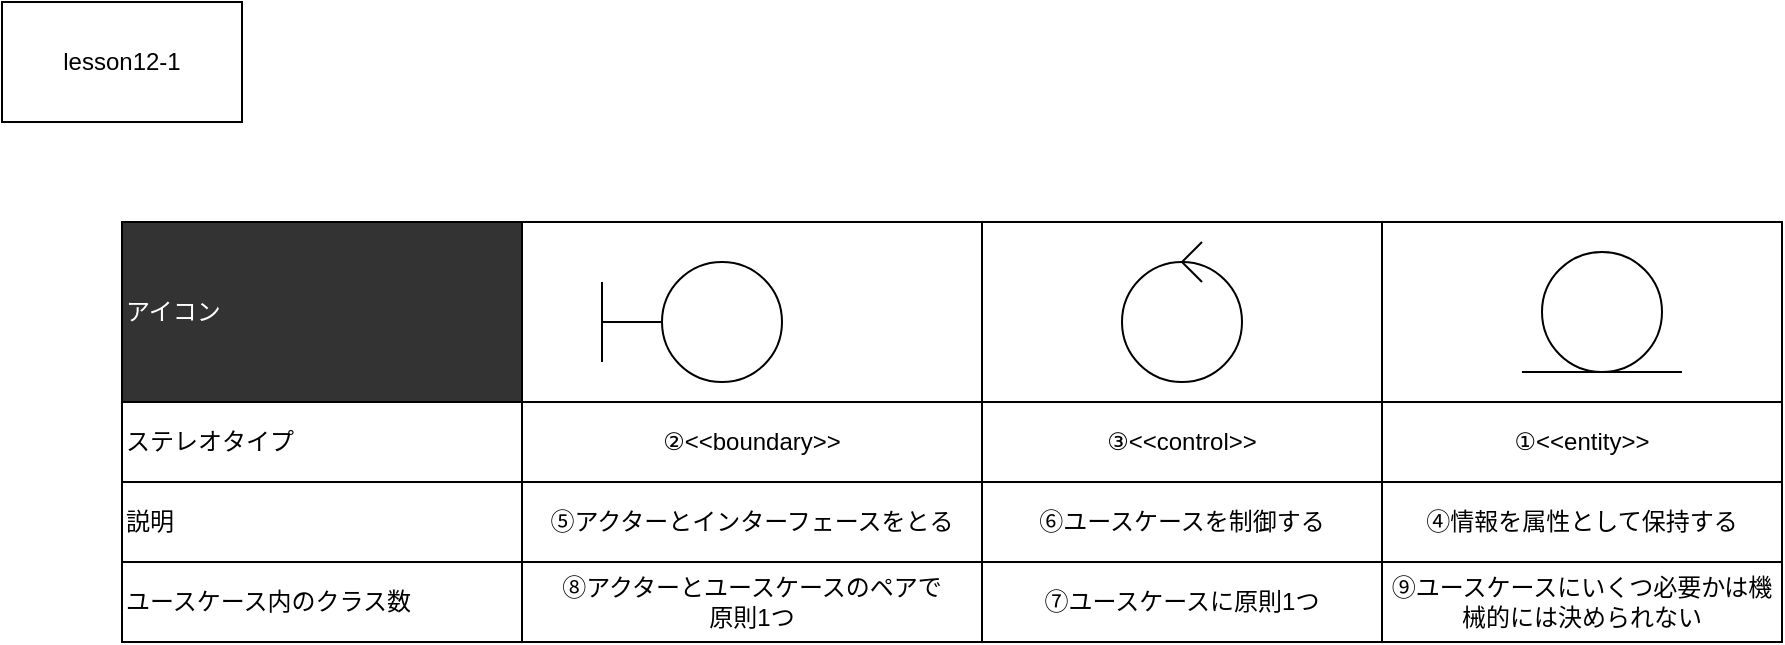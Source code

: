 <mxfile version="22.0.2" type="device">
  <diagram name="ページ1" id="NKPZZOQx5-XQ6p6UbQd2">
    <mxGraphModel dx="909" dy="585" grid="1" gridSize="10" guides="1" tooltips="1" connect="1" arrows="1" fold="1" page="1" pageScale="1" pageWidth="827" pageHeight="1169" math="0" shadow="0">
      <root>
        <mxCell id="0" />
        <mxCell id="1" parent="0" />
        <mxCell id="0mSqBatTHCEcBpTO_uF6-18" value="lesson12-1" style="rounded=0;whiteSpace=wrap;html=1;" parent="1" vertex="1">
          <mxGeometry x="10" y="240" width="120" height="60" as="geometry" />
        </mxCell>
        <mxCell id="MJv23wk7wX1O_h6k998h-2" value="&lt;font color=&quot;#ffffff&quot;&gt;アイコン&lt;/font&gt;" style="rounded=0;whiteSpace=wrap;html=1;align=left;fillColor=#333333;" parent="1" vertex="1">
          <mxGeometry x="70" y="350" width="200" height="90" as="geometry" />
        </mxCell>
        <mxCell id="MJv23wk7wX1O_h6k998h-3" value="ステレオタイプ" style="rounded=0;whiteSpace=wrap;html=1;align=left;" parent="1" vertex="1">
          <mxGeometry x="70" y="440" width="200" height="40" as="geometry" />
        </mxCell>
        <mxCell id="MJv23wk7wX1O_h6k998h-4" value="説明" style="rounded=0;whiteSpace=wrap;html=1;align=left;" parent="1" vertex="1">
          <mxGeometry x="70" y="480" width="200" height="40" as="geometry" />
        </mxCell>
        <mxCell id="MJv23wk7wX1O_h6k998h-5" value="ユースケース内のクラス数" style="rounded=0;whiteSpace=wrap;html=1;align=left;" parent="1" vertex="1">
          <mxGeometry x="70" y="520" width="200" height="40" as="geometry" />
        </mxCell>
        <mxCell id="MJv23wk7wX1O_h6k998h-6" value="" style="rounded=0;whiteSpace=wrap;html=1;" parent="1" vertex="1">
          <mxGeometry x="270" y="350" width="230" height="90" as="geometry" />
        </mxCell>
        <mxCell id="MJv23wk7wX1O_h6k998h-7" value="" style="rounded=0;whiteSpace=wrap;html=1;" parent="1" vertex="1">
          <mxGeometry x="500" y="350" width="200" height="90" as="geometry" />
        </mxCell>
        <mxCell id="MJv23wk7wX1O_h6k998h-8" value="" style="rounded=0;whiteSpace=wrap;html=1;" parent="1" vertex="1">
          <mxGeometry x="700" y="350" width="200" height="90" as="geometry" />
        </mxCell>
        <mxCell id="MJv23wk7wX1O_h6k998h-9" value="②&amp;lt;&amp;lt;boundary&amp;gt;&amp;gt;" style="rounded=0;whiteSpace=wrap;html=1;" parent="1" vertex="1">
          <mxGeometry x="270" y="440" width="230" height="40" as="geometry" />
        </mxCell>
        <mxCell id="MJv23wk7wX1O_h6k998h-10" value="⑤アクターとインターフェースをとる" style="rounded=0;whiteSpace=wrap;html=1;" parent="1" vertex="1">
          <mxGeometry x="270" y="480" width="230" height="40" as="geometry" />
        </mxCell>
        <mxCell id="MJv23wk7wX1O_h6k998h-11" value="⑧アクターとユースケースのペアで&lt;br&gt;原則1つ" style="rounded=0;whiteSpace=wrap;html=1;" parent="1" vertex="1">
          <mxGeometry x="270" y="520" width="230" height="40" as="geometry" />
        </mxCell>
        <mxCell id="MJv23wk7wX1O_h6k998h-12" value="③&amp;lt;&amp;lt;control&amp;gt;&amp;gt;" style="rounded=0;whiteSpace=wrap;html=1;" parent="1" vertex="1">
          <mxGeometry x="500" y="440" width="200" height="40" as="geometry" />
        </mxCell>
        <mxCell id="MJv23wk7wX1O_h6k998h-13" value="⑥ユースケースを制御する" style="rounded=0;whiteSpace=wrap;html=1;" parent="1" vertex="1">
          <mxGeometry x="500" y="480" width="200" height="40" as="geometry" />
        </mxCell>
        <mxCell id="MJv23wk7wX1O_h6k998h-14" value="⑦ユースケースに原則1つ" style="rounded=0;whiteSpace=wrap;html=1;" parent="1" vertex="1">
          <mxGeometry x="500" y="520" width="200" height="40" as="geometry" />
        </mxCell>
        <mxCell id="MJv23wk7wX1O_h6k998h-15" value="①&amp;lt;&amp;lt;entity&amp;gt;&amp;gt;" style="rounded=0;whiteSpace=wrap;html=1;" parent="1" vertex="1">
          <mxGeometry x="700" y="440" width="200" height="40" as="geometry" />
        </mxCell>
        <mxCell id="MJv23wk7wX1O_h6k998h-16" value="④情報を属性として保持する" style="rounded=0;whiteSpace=wrap;html=1;" parent="1" vertex="1">
          <mxGeometry x="700" y="480" width="200" height="40" as="geometry" />
        </mxCell>
        <mxCell id="MJv23wk7wX1O_h6k998h-17" value="⑨ユースケースにいくつ必要かは機械的には決められない" style="rounded=0;whiteSpace=wrap;html=1;" parent="1" vertex="1">
          <mxGeometry x="700" y="520" width="200" height="40" as="geometry" />
        </mxCell>
        <mxCell id="MJv23wk7wX1O_h6k998h-18" value="" style="ellipse;whiteSpace=wrap;html=1;aspect=fixed;" parent="1" vertex="1">
          <mxGeometry x="340" y="370" width="60" height="60" as="geometry" />
        </mxCell>
        <mxCell id="MJv23wk7wX1O_h6k998h-20" value="" style="ellipse;whiteSpace=wrap;html=1;aspect=fixed;" parent="1" vertex="1">
          <mxGeometry x="780" y="365" width="60" height="60" as="geometry" />
        </mxCell>
        <mxCell id="gJoiK2sUylZRUAVGmieB-1" value="" style="endArrow=none;html=1;rounded=0;" parent="1" edge="1">
          <mxGeometry width="50" height="50" relative="1" as="geometry">
            <mxPoint x="310" y="420" as="sourcePoint" />
            <mxPoint x="310" y="380" as="targetPoint" />
          </mxGeometry>
        </mxCell>
        <mxCell id="gJoiK2sUylZRUAVGmieB-2" value="" style="endArrow=none;html=1;rounded=0;entryX=0;entryY=0.5;entryDx=0;entryDy=0;" parent="1" target="MJv23wk7wX1O_h6k998h-18" edge="1">
          <mxGeometry width="50" height="50" relative="1" as="geometry">
            <mxPoint x="310" y="400" as="sourcePoint" />
            <mxPoint x="320" y="390" as="targetPoint" />
          </mxGeometry>
        </mxCell>
        <mxCell id="gJoiK2sUylZRUAVGmieB-7" value="" style="ellipse;whiteSpace=wrap;html=1;aspect=fixed;" parent="1" vertex="1">
          <mxGeometry x="570" y="370" width="60" height="60" as="geometry" />
        </mxCell>
        <mxCell id="gJoiK2sUylZRUAVGmieB-8" value="" style="endArrow=none;html=1;rounded=0;" parent="1" edge="1">
          <mxGeometry width="50" height="50" relative="1" as="geometry">
            <mxPoint x="600" y="370" as="sourcePoint" />
            <mxPoint x="610" y="360" as="targetPoint" />
          </mxGeometry>
        </mxCell>
        <mxCell id="gJoiK2sUylZRUAVGmieB-9" value="" style="endArrow=none;html=1;rounded=0;exitX=0.5;exitY=0;exitDx=0;exitDy=0;entryX=0.667;entryY=0.167;entryDx=0;entryDy=0;entryPerimeter=0;" parent="1" source="gJoiK2sUylZRUAVGmieB-7" target="gJoiK2sUylZRUAVGmieB-7" edge="1">
          <mxGeometry width="50" height="50" relative="1" as="geometry">
            <mxPoint x="610" y="380" as="sourcePoint" />
            <mxPoint x="620" y="370" as="targetPoint" />
          </mxGeometry>
        </mxCell>
        <mxCell id="gJoiK2sUylZRUAVGmieB-10" value="" style="endArrow=none;html=1;rounded=0;" parent="1" edge="1">
          <mxGeometry width="50" height="50" relative="1" as="geometry">
            <mxPoint x="770" y="425" as="sourcePoint" />
            <mxPoint x="850" y="425" as="targetPoint" />
          </mxGeometry>
        </mxCell>
      </root>
    </mxGraphModel>
  </diagram>
</mxfile>
